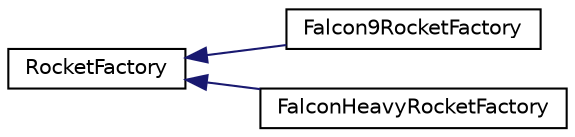 digraph "Graphical Class Hierarchy"
{
 // LATEX_PDF_SIZE
  edge [fontname="Helvetica",fontsize="10",labelfontname="Helvetica",labelfontsize="10"];
  node [fontname="Helvetica",fontsize="10",shape=record];
  rankdir="LR";
  Node0 [label="RocketFactory",height=0.2,width=0.4,color="black", fillcolor="white", style="filled",URL="$classRocketFactory.html",tooltip="RocketFactory Class."];
  Node0 -> Node1 [dir="back",color="midnightblue",fontsize="10",style="solid",fontname="Helvetica"];
  Node1 [label="Falcon9RocketFactory",height=0.2,width=0.4,color="black", fillcolor="white", style="filled",URL="$classFalcon9RocketFactory.html",tooltip="Falcon9RocketFactory Class."];
  Node0 -> Node2 [dir="back",color="midnightblue",fontsize="10",style="solid",fontname="Helvetica"];
  Node2 [label="FalconHeavyRocketFactory",height=0.2,width=0.4,color="black", fillcolor="white", style="filled",URL="$classFalconHeavyRocketFactory.html",tooltip="FalconHeavyRocketFactory Class."];
}
